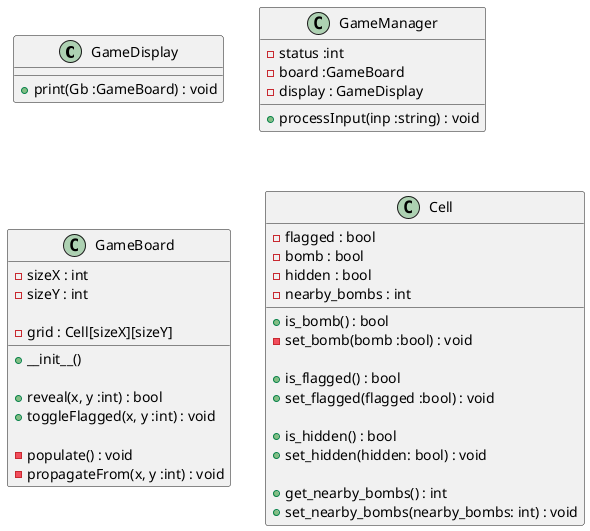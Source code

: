 @startuml
class GameDisplay {
    +print(Gb :GameBoard) : void
}

class GameManager {
    -status :int
    -board :GameBoard
    -display : GameDisplay

    +processInput(inp :string) : void
}

class GameBoard {
    -sizeX : int
    -sizeY : int

    -grid : Cell[sizeX][sizeY]

    +__init__()

    +reveal(x, y :int) : bool
    +toggleFlagged(x, y :int) : void

    -populate() : void
    -propagateFrom(x, y :int) : void

}

class Cell {

    -flagged : bool
    -bomb : bool
    -hidden : bool
    -nearby_bombs : int

    +is_bomb() : bool
    -set_bomb(bomb :bool) : void

    +is_flagged() : bool
    +set_flagged(flagged :bool) : void

    +is_hidden() : bool
    +set_hidden(hidden: bool) : void

    +get_nearby_bombs() : int
    +set_nearby_bombs(nearby_bombs: int) : void
}

@enduml
